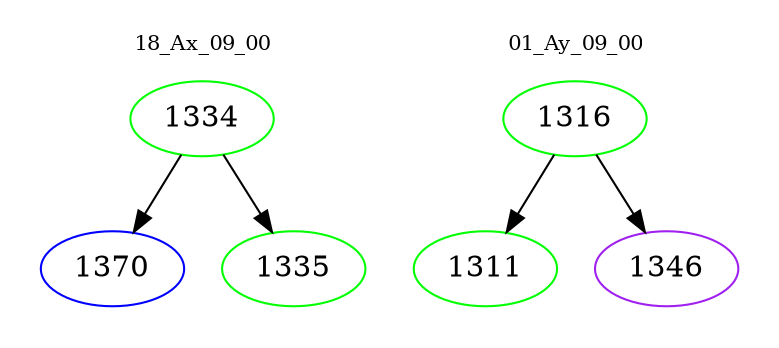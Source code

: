 digraph{
subgraph cluster_0 {
color = white
label = "18_Ax_09_00";
fontsize=10;
T0_1334 [label="1334", color="green"]
T0_1334 -> T0_1370 [color="black"]
T0_1370 [label="1370", color="blue"]
T0_1334 -> T0_1335 [color="black"]
T0_1335 [label="1335", color="green"]
}
subgraph cluster_1 {
color = white
label = "01_Ay_09_00";
fontsize=10;
T1_1316 [label="1316", color="green"]
T1_1316 -> T1_1311 [color="black"]
T1_1311 [label="1311", color="green"]
T1_1316 -> T1_1346 [color="black"]
T1_1346 [label="1346", color="purple"]
}
}

